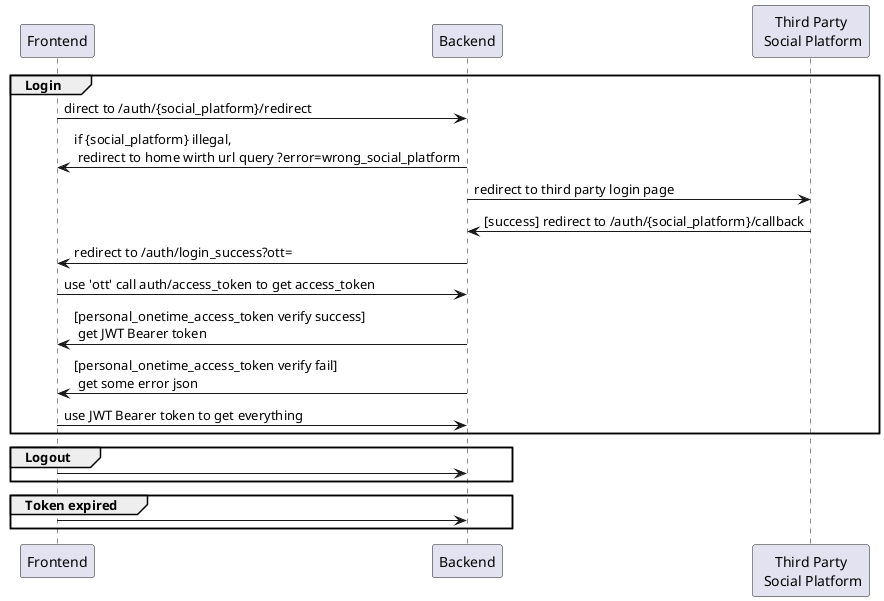 @startuml

group Login
    "Frontend" -> "Backend" : direct to /auth/{social_platform}/redirect
    "Frontend" <- "Backend" : if {social_platform} illegal,\n redirect to home wirth url query ?error=wrong_social_platform

    "Backend" -> "Third Party\n Social Platform" : redirect to third party login page
    "Third Party\n Social Platform" -> Backend : [success] redirect to /auth/{social_platform}/callback

    "Backend" -> "Frontend" : redirect to /auth/login_success?ott=

    "Frontend" -> "Backend" : use 'ott' call auth/access_token to get access_token
    "Backend" -> "Frontend" : [personal_onetime_access_token verify success]\n get JWT Bearer token
    "Backend" -> "Frontend" : [personal_onetime_access_token verify fail]\n get some error json

    "Frontend" -> "Backend" : use JWT Bearer token to get everything
end

group Logout
    "Frontend" -> "Backend" :
end

group Token expired
    "Frontend" -> "Backend" :
end

@enduml
